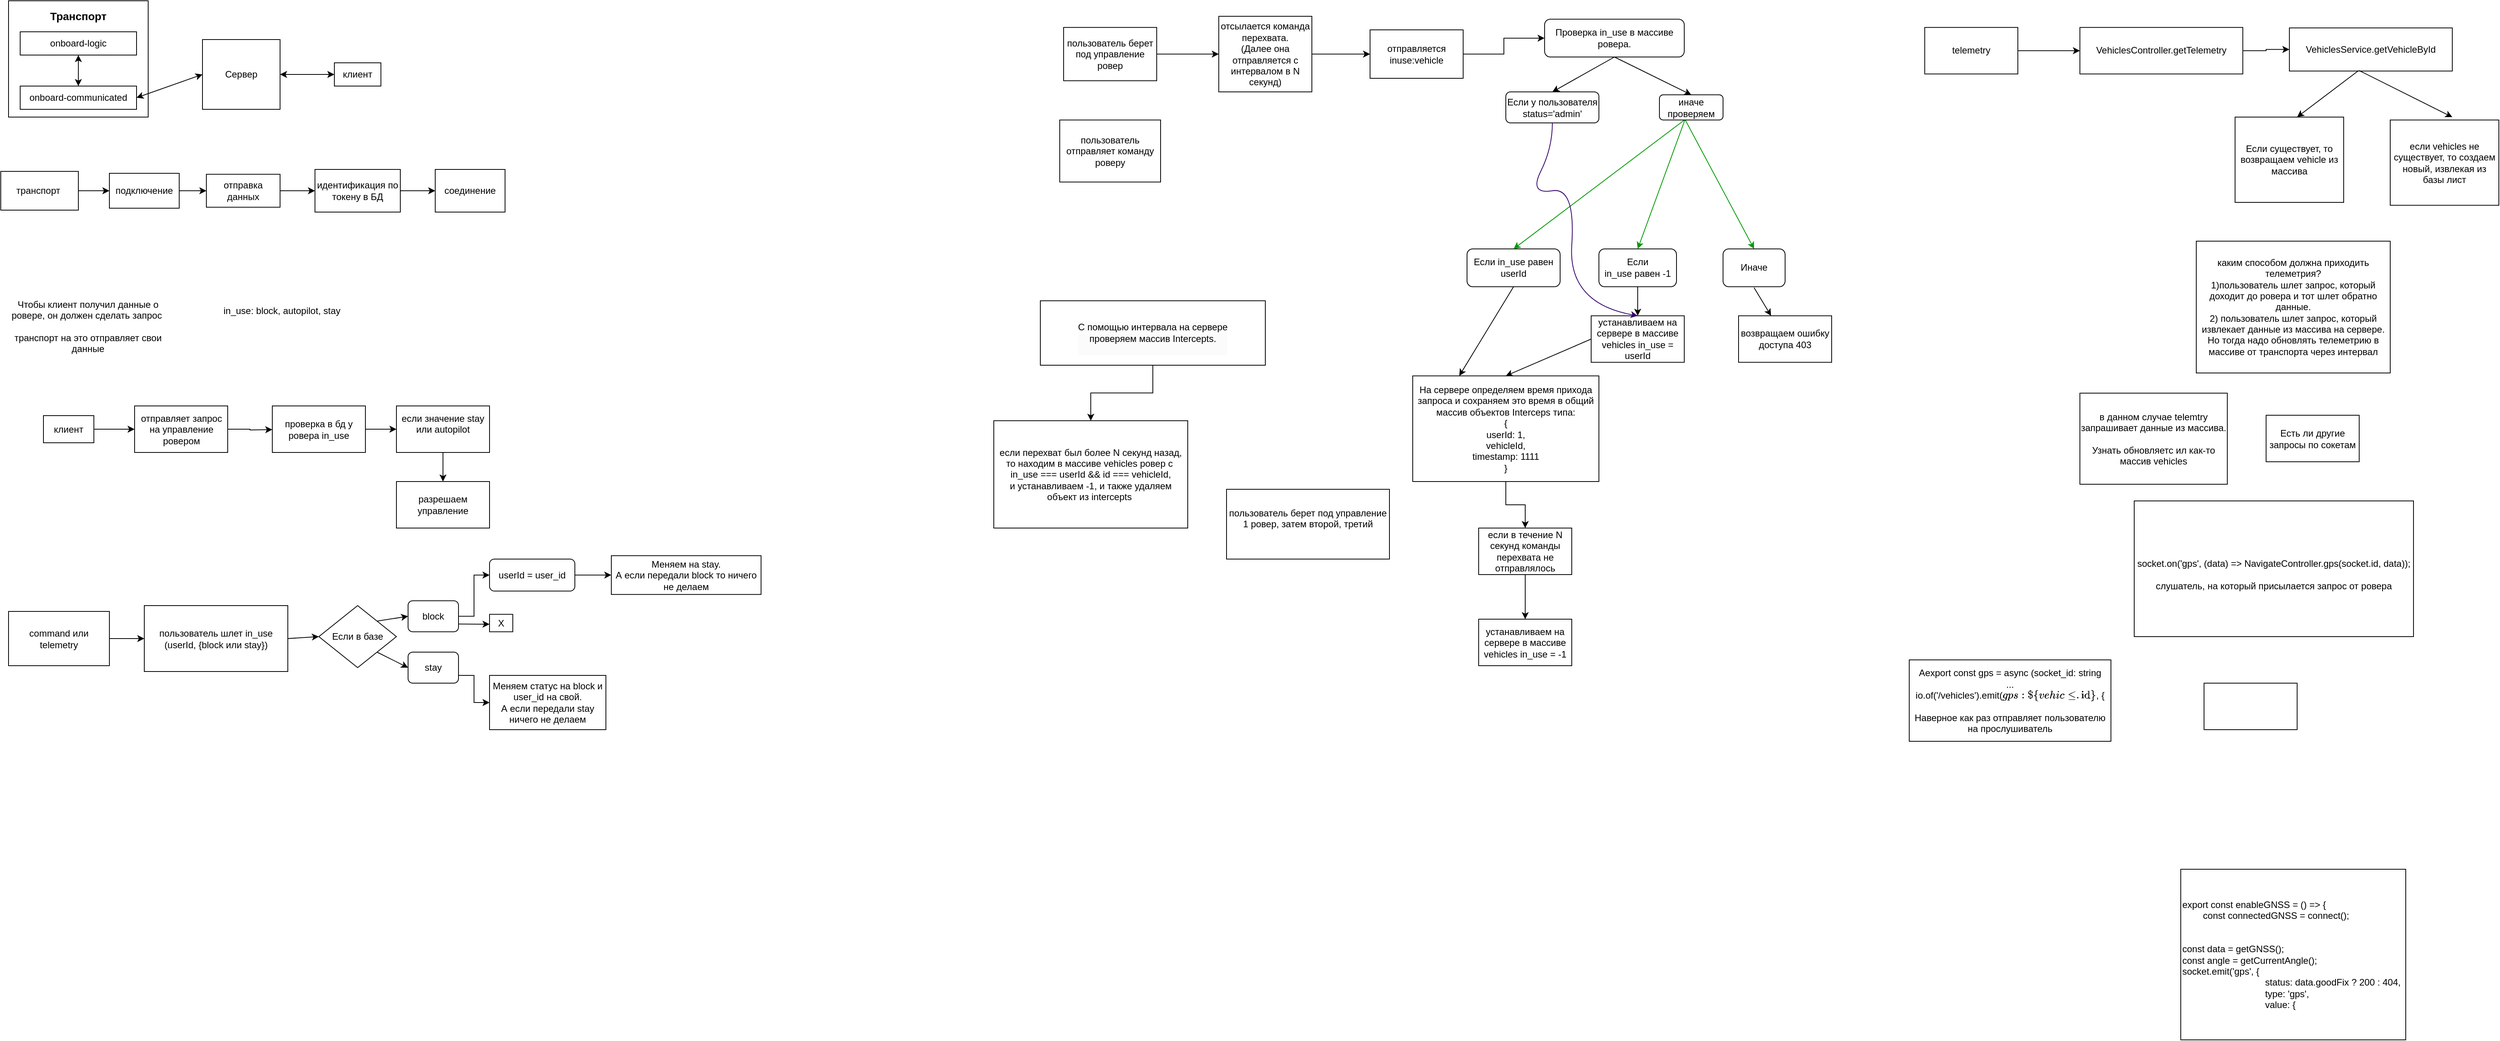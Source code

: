 <mxfile version="24.2.1" type="github">
  <diagram name="Страница — 1" id="PDdaQzykBOreic6AAFiH">
    <mxGraphModel dx="1593" dy="870" grid="1" gridSize="10" guides="1" tooltips="1" connect="1" arrows="1" fold="1" page="1" pageScale="1" pageWidth="827" pageHeight="1169" math="0" shadow="0">
      <root>
        <mxCell id="0" />
        <mxCell id="1" parent="0" />
        <mxCell id="KFAvze0ehvl6uoNBKwx2-3" value="" style="rounded=0;whiteSpace=wrap;html=1;" parent="1" vertex="1">
          <mxGeometry x="50" y="20" width="180" height="150" as="geometry" />
        </mxCell>
        <mxCell id="KFAvze0ehvl6uoNBKwx2-1" value="onboard-logic" style="rounded=0;whiteSpace=wrap;html=1;" parent="1" vertex="1">
          <mxGeometry x="65" y="60" width="150" height="30" as="geometry" />
        </mxCell>
        <mxCell id="KFAvze0ehvl6uoNBKwx2-2" value="onboard-communicated" style="rounded=0;whiteSpace=wrap;html=1;" parent="1" vertex="1">
          <mxGeometry x="65" y="130" width="150" height="30" as="geometry" />
        </mxCell>
        <mxCell id="KFAvze0ehvl6uoNBKwx2-5" value="" style="endArrow=classic;startArrow=classic;html=1;rounded=0;entryX=0.5;entryY=1;entryDx=0;entryDy=0;exitX=0.5;exitY=0;exitDx=0;exitDy=0;" parent="1" source="KFAvze0ehvl6uoNBKwx2-2" target="KFAvze0ehvl6uoNBKwx2-1" edge="1">
          <mxGeometry width="50" height="50" relative="1" as="geometry">
            <mxPoint x="360" y="230" as="sourcePoint" />
            <mxPoint x="410" y="180" as="targetPoint" />
          </mxGeometry>
        </mxCell>
        <mxCell id="KFAvze0ehvl6uoNBKwx2-7" value="Сервер" style="rounded=0;whiteSpace=wrap;html=1;" parent="1" vertex="1">
          <mxGeometry x="300" y="70" width="100" height="90" as="geometry" />
        </mxCell>
        <mxCell id="KFAvze0ehvl6uoNBKwx2-8" value="клиент" style="whiteSpace=wrap;html=1;rounded=0;" parent="1" vertex="1">
          <mxGeometry x="470" y="100" width="60" height="30" as="geometry" />
        </mxCell>
        <mxCell id="KFAvze0ehvl6uoNBKwx2-11" value="" style="endArrow=classic;startArrow=classic;html=1;rounded=0;entryX=0;entryY=0.5;entryDx=0;entryDy=0;exitX=1;exitY=0.5;exitDx=0;exitDy=0;" parent="1" source="KFAvze0ehvl6uoNBKwx2-7" target="KFAvze0ehvl6uoNBKwx2-8" edge="1">
          <mxGeometry width="50" height="50" relative="1" as="geometry">
            <mxPoint x="360" y="230" as="sourcePoint" />
            <mxPoint x="410" y="180" as="targetPoint" />
          </mxGeometry>
        </mxCell>
        <mxCell id="KFAvze0ehvl6uoNBKwx2-12" value="" style="endArrow=classic;startArrow=classic;html=1;rounded=0;exitX=1;exitY=0.5;exitDx=0;exitDy=0;entryX=0;entryY=0.5;entryDx=0;entryDy=0;" parent="1" source="KFAvze0ehvl6uoNBKwx2-2" target="KFAvze0ehvl6uoNBKwx2-7" edge="1">
          <mxGeometry width="50" height="50" relative="1" as="geometry">
            <mxPoint x="360" y="230" as="sourcePoint" />
            <mxPoint x="410" y="180" as="targetPoint" />
          </mxGeometry>
        </mxCell>
        <mxCell id="KFAvze0ehvl6uoNBKwx2-16" value="" style="edgeStyle=orthogonalEdgeStyle;rounded=0;orthogonalLoop=1;jettySize=auto;html=1;" parent="1" source="KFAvze0ehvl6uoNBKwx2-13" target="KFAvze0ehvl6uoNBKwx2-15" edge="1">
          <mxGeometry relative="1" as="geometry" />
        </mxCell>
        <mxCell id="KFAvze0ehvl6uoNBKwx2-13" value="транспорт&amp;nbsp;" style="rounded=0;whiteSpace=wrap;html=1;" parent="1" vertex="1">
          <mxGeometry x="40" y="240" width="100" height="50" as="geometry" />
        </mxCell>
        <mxCell id="KFAvze0ehvl6uoNBKwx2-14" value="Транспорт" style="text;html=1;align=center;verticalAlign=middle;whiteSpace=wrap;rounded=0;fontStyle=1;fontSize=14;" parent="1" vertex="1">
          <mxGeometry x="105" y="25" width="70" height="30" as="geometry" />
        </mxCell>
        <mxCell id="KFAvze0ehvl6uoNBKwx2-18" value="" style="edgeStyle=orthogonalEdgeStyle;rounded=0;orthogonalLoop=1;jettySize=auto;html=1;" parent="1" source="KFAvze0ehvl6uoNBKwx2-15" target="KFAvze0ehvl6uoNBKwx2-17" edge="1">
          <mxGeometry relative="1" as="geometry" />
        </mxCell>
        <mxCell id="KFAvze0ehvl6uoNBKwx2-15" value="подключение" style="whiteSpace=wrap;html=1;rounded=0;" parent="1" vertex="1">
          <mxGeometry x="180" y="242.5" width="90" height="45" as="geometry" />
        </mxCell>
        <mxCell id="KFAvze0ehvl6uoNBKwx2-20" value="" style="edgeStyle=orthogonalEdgeStyle;rounded=0;orthogonalLoop=1;jettySize=auto;html=1;" parent="1" source="KFAvze0ehvl6uoNBKwx2-17" target="KFAvze0ehvl6uoNBKwx2-19" edge="1">
          <mxGeometry relative="1" as="geometry" />
        </mxCell>
        <mxCell id="KFAvze0ehvl6uoNBKwx2-17" value="отправка данных" style="whiteSpace=wrap;html=1;rounded=0;" parent="1" vertex="1">
          <mxGeometry x="305" y="243.75" width="95" height="42.5" as="geometry" />
        </mxCell>
        <mxCell id="KFAvze0ehvl6uoNBKwx2-22" value="" style="edgeStyle=orthogonalEdgeStyle;rounded=0;orthogonalLoop=1;jettySize=auto;html=1;" parent="1" source="KFAvze0ehvl6uoNBKwx2-19" target="KFAvze0ehvl6uoNBKwx2-21" edge="1">
          <mxGeometry relative="1" as="geometry" />
        </mxCell>
        <mxCell id="KFAvze0ehvl6uoNBKwx2-19" value="идентификация по токену в БД" style="whiteSpace=wrap;html=1;rounded=0;" parent="1" vertex="1">
          <mxGeometry x="445" y="237.5" width="110" height="55" as="geometry" />
        </mxCell>
        <mxCell id="KFAvze0ehvl6uoNBKwx2-21" value="соединение" style="whiteSpace=wrap;html=1;rounded=0;" parent="1" vertex="1">
          <mxGeometry x="600" y="237.5" width="90" height="55" as="geometry" />
        </mxCell>
        <mxCell id="KFAvze0ehvl6uoNBKwx2-24" value="Чтобы клиент получил данные о ровере, он должен сделать запрос&amp;nbsp;&lt;div&gt;&lt;br&gt;&lt;/div&gt;&lt;div&gt;транспорт на это отправляет свои данные&lt;/div&gt;" style="text;html=1;align=center;verticalAlign=middle;whiteSpace=wrap;rounded=0;" parent="1" vertex="1">
          <mxGeometry x="40" y="390" width="225" height="100" as="geometry" />
        </mxCell>
        <mxCell id="KFAvze0ehvl6uoNBKwx2-27" value="in_use: block, autopilot, stay" style="text;html=1;align=center;verticalAlign=middle;whiteSpace=wrap;rounded=0;" parent="1" vertex="1">
          <mxGeometry x="280" y="400" width="245" height="40" as="geometry" />
        </mxCell>
        <mxCell id="KFAvze0ehvl6uoNBKwx2-32" value="" style="edgeStyle=orthogonalEdgeStyle;rounded=0;orthogonalLoop=1;jettySize=auto;html=1;" parent="1" source="KFAvze0ehvl6uoNBKwx2-30" target="KFAvze0ehvl6uoNBKwx2-31" edge="1">
          <mxGeometry relative="1" as="geometry" />
        </mxCell>
        <mxCell id="KFAvze0ehvl6uoNBKwx2-30" value="клиент" style="rounded=0;whiteSpace=wrap;html=1;" parent="1" vertex="1">
          <mxGeometry x="95" y="555" width="65" height="35" as="geometry" />
        </mxCell>
        <mxCell id="KFAvze0ehvl6uoNBKwx2-36" value="" style="edgeStyle=orthogonalEdgeStyle;rounded=0;orthogonalLoop=1;jettySize=auto;html=1;" parent="1" source="KFAvze0ehvl6uoNBKwx2-31" edge="1">
          <mxGeometry relative="1" as="geometry">
            <mxPoint x="390" y="573" as="targetPoint" />
          </mxGeometry>
        </mxCell>
        <mxCell id="KFAvze0ehvl6uoNBKwx2-31" value="отправляет запрос на управление ровером" style="whiteSpace=wrap;html=1;rounded=0;" parent="1" vertex="1">
          <mxGeometry x="212.5" y="542.5" width="120" height="60" as="geometry" />
        </mxCell>
        <mxCell id="KFAvze0ehvl6uoNBKwx2-38" value="" style="edgeStyle=orthogonalEdgeStyle;rounded=0;orthogonalLoop=1;jettySize=auto;html=1;" parent="1" source="KFAvze0ehvl6uoNBKwx2-37" edge="1">
          <mxGeometry relative="1" as="geometry">
            <mxPoint x="550" y="572.5" as="targetPoint" />
          </mxGeometry>
        </mxCell>
        <mxCell id="KFAvze0ehvl6uoNBKwx2-37" value="проверка в бд у ровера in_use" style="whiteSpace=wrap;html=1;rounded=0;" parent="1" vertex="1">
          <mxGeometry x="390" y="542.5" width="120" height="60" as="geometry" />
        </mxCell>
        <mxCell id="KFAvze0ehvl6uoNBKwx2-41" value="" style="edgeStyle=orthogonalEdgeStyle;rounded=0;orthogonalLoop=1;jettySize=auto;html=1;" parent="1" source="KFAvze0ehvl6uoNBKwx2-39" target="KFAvze0ehvl6uoNBKwx2-40" edge="1">
          <mxGeometry relative="1" as="geometry" />
        </mxCell>
        <mxCell id="KFAvze0ehvl6uoNBKwx2-39" value="&#xa;&lt;span style=&quot;color: rgb(0, 0, 0); font-family: Helvetica; font-size: 12px; font-style: normal; font-variant-ligatures: normal; font-variant-caps: normal; font-weight: 400; letter-spacing: normal; orphans: 2; text-align: center; text-indent: 0px; text-transform: none; widows: 2; word-spacing: 0px; -webkit-text-stroke-width: 0px; white-space: normal; background-color: rgb(251, 251, 251); text-decoration-thickness: initial; text-decoration-style: initial; text-decoration-color: initial; display: inline !important; float: none;&quot;&gt;если значение stay или autopilot&lt;/span&gt;&#xa;&#xa;" style="rounded=0;whiteSpace=wrap;html=1;" parent="1" vertex="1">
          <mxGeometry x="550" y="542.5" width="120" height="60" as="geometry" />
        </mxCell>
        <mxCell id="KFAvze0ehvl6uoNBKwx2-40" value="разрешаем управление" style="whiteSpace=wrap;html=1;rounded=0;" parent="1" vertex="1">
          <mxGeometry x="550" y="640" width="120" height="60" as="geometry" />
        </mxCell>
        <mxCell id="KFAvze0ehvl6uoNBKwx2-45" value="" style="edgeStyle=orthogonalEdgeStyle;rounded=0;orthogonalLoop=1;jettySize=auto;html=1;" parent="1" source="KFAvze0ehvl6uoNBKwx2-43" target="KFAvze0ehvl6uoNBKwx2-44" edge="1">
          <mxGeometry relative="1" as="geometry" />
        </mxCell>
        <mxCell id="KFAvze0ehvl6uoNBKwx2-43" value="command или telemetry" style="rounded=0;whiteSpace=wrap;html=1;" parent="1" vertex="1">
          <mxGeometry x="50" y="807.5" width="130" height="70" as="geometry" />
        </mxCell>
        <mxCell id="KFAvze0ehvl6uoNBKwx2-44" value="пользователь шлет in_use (userId, {block или stay})" style="whiteSpace=wrap;html=1;rounded=0;" parent="1" vertex="1">
          <mxGeometry x="225" y="800" width="185" height="85" as="geometry" />
        </mxCell>
        <mxCell id="KFAvze0ehvl6uoNBKwx2-47" value="stay" style="rounded=1;whiteSpace=wrap;html=1;" parent="1" vertex="1">
          <mxGeometry x="565" y="860" width="65" height="40" as="geometry" />
        </mxCell>
        <mxCell id="KFAvze0ehvl6uoNBKwx2-55" style="edgeStyle=orthogonalEdgeStyle;rounded=0;orthogonalLoop=1;jettySize=auto;html=1;entryX=0;entryY=0.5;entryDx=0;entryDy=0;" parent="1" source="KFAvze0ehvl6uoNBKwx2-48" target="KFAvze0ehvl6uoNBKwx2-62" edge="1">
          <mxGeometry relative="1" as="geometry">
            <mxPoint x="660" y="813.75" as="targetPoint" />
          </mxGeometry>
        </mxCell>
        <mxCell id="KFAvze0ehvl6uoNBKwx2-48" value="block" style="rounded=1;whiteSpace=wrap;html=1;" parent="1" vertex="1">
          <mxGeometry x="565" y="793.75" width="65" height="40" as="geometry" />
        </mxCell>
        <mxCell id="KFAvze0ehvl6uoNBKwx2-50" value="" style="endArrow=classic;html=1;rounded=0;entryX=0;entryY=0.5;entryDx=0;entryDy=0;exitX=1;exitY=0;exitDx=0;exitDy=0;" parent="1" source="KFAvze0ehvl6uoNBKwx2-60" target="KFAvze0ehvl6uoNBKwx2-48" edge="1">
          <mxGeometry width="50" height="50" relative="1" as="geometry">
            <mxPoint x="520" y="790" as="sourcePoint" />
            <mxPoint x="520" y="921.25" as="targetPoint" />
          </mxGeometry>
        </mxCell>
        <mxCell id="KFAvze0ehvl6uoNBKwx2-51" value="" style="endArrow=classic;html=1;rounded=0;entryX=0;entryY=0.5;entryDx=0;entryDy=0;exitX=1;exitY=1;exitDx=0;exitDy=0;" parent="1" source="KFAvze0ehvl6uoNBKwx2-60" target="KFAvze0ehvl6uoNBKwx2-47" edge="1">
          <mxGeometry width="50" height="50" relative="1" as="geometry">
            <mxPoint x="530" y="841.25" as="sourcePoint" />
            <mxPoint x="575" y="824.25" as="targetPoint" />
          </mxGeometry>
        </mxCell>
        <mxCell id="KFAvze0ehvl6uoNBKwx2-57" value="Меняем статус на block и user_id на свой.&lt;div&gt;А если передали stay ничего не делаем&lt;/div&gt;" style="rounded=0;whiteSpace=wrap;html=1;" parent="1" vertex="1">
          <mxGeometry x="670" y="890" width="150" height="70" as="geometry" />
        </mxCell>
        <mxCell id="KFAvze0ehvl6uoNBKwx2-58" style="edgeStyle=orthogonalEdgeStyle;rounded=0;orthogonalLoop=1;jettySize=auto;html=1;entryX=0;entryY=0.5;entryDx=0;entryDy=0;exitX=1;exitY=0.75;exitDx=0;exitDy=0;" parent="1" source="KFAvze0ehvl6uoNBKwx2-47" target="KFAvze0ehvl6uoNBKwx2-57" edge="1">
          <mxGeometry relative="1" as="geometry">
            <mxPoint x="710" y="880" as="sourcePoint" />
          </mxGeometry>
        </mxCell>
        <mxCell id="KFAvze0ehvl6uoNBKwx2-60" value="Если в базе" style="rhombus;whiteSpace=wrap;html=1;" parent="1" vertex="1">
          <mxGeometry x="450" y="800" width="100" height="80" as="geometry" />
        </mxCell>
        <mxCell id="KFAvze0ehvl6uoNBKwx2-61" value="" style="endArrow=classic;html=1;rounded=0;exitX=1;exitY=0.5;exitDx=0;exitDy=0;entryX=0;entryY=0.5;entryDx=0;entryDy=0;" parent="1" source="KFAvze0ehvl6uoNBKwx2-44" target="KFAvze0ehvl6uoNBKwx2-60" edge="1">
          <mxGeometry width="50" height="50" relative="1" as="geometry">
            <mxPoint x="500" y="880" as="sourcePoint" />
            <mxPoint x="550" y="830" as="targetPoint" />
          </mxGeometry>
        </mxCell>
        <mxCell id="KFAvze0ehvl6uoNBKwx2-72" value="" style="edgeStyle=orthogonalEdgeStyle;rounded=0;orthogonalLoop=1;jettySize=auto;html=1;" parent="1" source="KFAvze0ehvl6uoNBKwx2-62" target="KFAvze0ehvl6uoNBKwx2-71" edge="1">
          <mxGeometry relative="1" as="geometry" />
        </mxCell>
        <mxCell id="KFAvze0ehvl6uoNBKwx2-62" value="userId = user_id" style="rounded=1;whiteSpace=wrap;html=1;" parent="1" vertex="1">
          <mxGeometry x="670" y="740" width="110" height="41.25" as="geometry" />
        </mxCell>
        <mxCell id="KFAvze0ehvl6uoNBKwx2-67" value="" style="endArrow=classic;html=1;rounded=0;exitX=1;exitY=0.75;exitDx=0;exitDy=0;" parent="1" source="KFAvze0ehvl6uoNBKwx2-48" edge="1">
          <mxGeometry width="50" height="50" relative="1" as="geometry">
            <mxPoint x="500" y="880" as="sourcePoint" />
            <mxPoint x="670" y="824" as="targetPoint" />
          </mxGeometry>
        </mxCell>
        <mxCell id="KFAvze0ehvl6uoNBKwx2-68" value="X" style="rounded=0;whiteSpace=wrap;html=1;" parent="1" vertex="1">
          <mxGeometry x="670" y="811.25" width="30" height="22.5" as="geometry" />
        </mxCell>
        <mxCell id="KFAvze0ehvl6uoNBKwx2-71" value="Меняем на stay.&lt;div&gt;А если передали block то ничего не делаем&lt;/div&gt;" style="rounded=0;whiteSpace=wrap;html=1;" parent="1" vertex="1">
          <mxGeometry x="827" y="735.63" width="193" height="50" as="geometry" />
        </mxCell>
        <mxCell id="9auZhLa56EZGkthZAqke-3" value="" style="edgeStyle=orthogonalEdgeStyle;rounded=0;orthogonalLoop=1;jettySize=auto;html=1;entryX=0;entryY=0.5;entryDx=0;entryDy=0;" parent="1" source="9auZhLa56EZGkthZAqke-1" target="9auZhLa56EZGkthZAqke-12" edge="1">
          <mxGeometry relative="1" as="geometry">
            <mxPoint x="1560" y="32.5" as="targetPoint" />
          </mxGeometry>
        </mxCell>
        <mxCell id="9auZhLa56EZGkthZAqke-1" value="пользователь берет под управление ровер" style="rounded=0;whiteSpace=wrap;html=1;" parent="1" vertex="1">
          <mxGeometry x="1410" y="54.38" width="120" height="68.75" as="geometry" />
        </mxCell>
        <mxCell id="9auZhLa56EZGkthZAqke-5" value="" style="edgeStyle=orthogonalEdgeStyle;rounded=0;orthogonalLoop=1;jettySize=auto;html=1;" parent="1" source="9auZhLa56EZGkthZAqke-2" target="9auZhLa56EZGkthZAqke-15" edge="1">
          <mxGeometry relative="1" as="geometry">
            <mxPoint x="1970" y="88.5" as="targetPoint" />
          </mxGeometry>
        </mxCell>
        <mxCell id="9auZhLa56EZGkthZAqke-2" value="отправляется inuse:vehicle" style="whiteSpace=wrap;html=1;rounded=0;" parent="1" vertex="1">
          <mxGeometry x="1805" y="57.5" width="120" height="62.5" as="geometry" />
        </mxCell>
        <mxCell id="9auZhLa56EZGkthZAqke-12" value="отсылается команда перехвата.&lt;div&gt;(Далее она отправляется с интервалом&amp;nbsp;&lt;span style=&quot;background-color: initial;&quot;&gt;в N секунд&lt;/span&gt;&lt;span style=&quot;background-color: initial;&quot;&gt;)&lt;/span&gt;&lt;/div&gt;" style="rounded=0;whiteSpace=wrap;html=1;" parent="1" vertex="1">
          <mxGeometry x="1610" y="40" width="120" height="97.5" as="geometry" />
        </mxCell>
        <mxCell id="9auZhLa56EZGkthZAqke-14" value="" style="endArrow=classic;html=1;rounded=0;exitX=1;exitY=0.5;exitDx=0;exitDy=0;entryX=0;entryY=0.5;entryDx=0;entryDy=0;" parent="1" source="9auZhLa56EZGkthZAqke-12" target="9auZhLa56EZGkthZAqke-2" edge="1">
          <mxGeometry width="50" height="50" relative="1" as="geometry">
            <mxPoint x="1920" y="342.5" as="sourcePoint" />
            <mxPoint x="1970" y="292.5" as="targetPoint" />
          </mxGeometry>
        </mxCell>
        <mxCell id="9auZhLa56EZGkthZAqke-15" value="Проверка in_use в массиве ровера." style="rounded=1;whiteSpace=wrap;html=1;" parent="1" vertex="1">
          <mxGeometry x="2030" y="43.75" width="180" height="48.75" as="geometry" />
        </mxCell>
        <mxCell id="9auZhLa56EZGkthZAqke-16" value="Иначе" style="rounded=1;whiteSpace=wrap;html=1;" parent="1" vertex="1">
          <mxGeometry x="2260" y="340" width="80" height="48.75" as="geometry" />
        </mxCell>
        <mxCell id="9auZhLa56EZGkthZAqke-17" value="Если in_use равен userId" style="rounded=1;whiteSpace=wrap;html=1;" parent="1" vertex="1">
          <mxGeometry x="1930" y="340" width="120" height="48.75" as="geometry" />
        </mxCell>
        <mxCell id="9auZhLa56EZGkthZAqke-18" value="Если in_use&amp;nbsp;равен -1" style="rounded=1;whiteSpace=wrap;html=1;" parent="1" vertex="1">
          <mxGeometry x="2100" y="340" width="100" height="48.75" as="geometry" />
        </mxCell>
        <mxCell id="9auZhLa56EZGkthZAqke-20" value="" style="endArrow=classic;html=1;rounded=0;entryX=0.5;entryY=0;entryDx=0;entryDy=0;exitX=0.402;exitY=0.985;exitDx=0;exitDy=0;exitPerimeter=0;strokeColor=#009900;" parent="1" source="9auZhLa56EZGkthZAqke-41" target="9auZhLa56EZGkthZAqke-18" edge="1">
          <mxGeometry width="50" height="50" relative="1" as="geometry">
            <mxPoint x="2130" y="270" as="sourcePoint" />
            <mxPoint x="1970" y="432.5" as="targetPoint" />
          </mxGeometry>
        </mxCell>
        <mxCell id="9auZhLa56EZGkthZAqke-21" value="" style="endArrow=classic;html=1;rounded=0;entryX=0.5;entryY=0;entryDx=0;entryDy=0;exitX=0.39;exitY=0.923;exitDx=0;exitDy=0;exitPerimeter=0;strokeColor=#009900;" parent="1" source="9auZhLa56EZGkthZAqke-41" target="9auZhLa56EZGkthZAqke-16" edge="1">
          <mxGeometry width="50" height="50" relative="1" as="geometry">
            <mxPoint x="2190" y="280" as="sourcePoint" />
            <mxPoint x="2140" y="302.5" as="targetPoint" />
          </mxGeometry>
        </mxCell>
        <mxCell id="9auZhLa56EZGkthZAqke-22" value="" style="endArrow=classic;html=1;rounded=0;entryX=0.5;entryY=0;entryDx=0;entryDy=0;exitX=0.402;exitY=0.985;exitDx=0;exitDy=0;exitPerimeter=0;strokeColor=#009900;" parent="1" source="9auZhLa56EZGkthZAqke-41" target="9auZhLa56EZGkthZAqke-17" edge="1">
          <mxGeometry width="50" height="50" relative="1" as="geometry">
            <mxPoint x="2060" y="280" as="sourcePoint" />
            <mxPoint x="2250" y="302.5" as="targetPoint" />
          </mxGeometry>
        </mxCell>
        <mxCell id="9auZhLa56EZGkthZAqke-24" value="" style="endArrow=classic;html=1;rounded=0;" parent="1" target="9auZhLa56EZGkthZAqke-25" edge="1">
          <mxGeometry width="50" height="50" relative="1" as="geometry">
            <mxPoint x="2300" y="390" as="sourcePoint" />
            <mxPoint x="2300" y="460" as="targetPoint" />
          </mxGeometry>
        </mxCell>
        <mxCell id="9auZhLa56EZGkthZAqke-25" value="возвращаем ошибку доступа 403" style="rounded=0;whiteSpace=wrap;html=1;" parent="1" vertex="1">
          <mxGeometry x="2280" y="426.25" width="120" height="60" as="geometry" />
        </mxCell>
        <mxCell id="9auZhLa56EZGkthZAqke-26" value="" style="endArrow=classic;html=1;rounded=0;" parent="1" target="9auZhLa56EZGkthZAqke-27" edge="1">
          <mxGeometry width="50" height="50" relative="1" as="geometry">
            <mxPoint x="2150" y="388.75" as="sourcePoint" />
            <mxPoint x="2150" y="458.75" as="targetPoint" />
          </mxGeometry>
        </mxCell>
        <mxCell id="9auZhLa56EZGkthZAqke-27" value="устанавливаем на сервере в массиве vehicles in_use = userId" style="rounded=0;whiteSpace=wrap;html=1;" parent="1" vertex="1">
          <mxGeometry x="2090" y="426.25" width="120" height="60" as="geometry" />
        </mxCell>
        <mxCell id="9auZhLa56EZGkthZAqke-29" value="" style="endArrow=classic;html=1;rounded=0;exitX=0;exitY=0.5;exitDx=0;exitDy=0;entryX=0.5;entryY=0;entryDx=0;entryDy=0;" parent="1" source="9auZhLa56EZGkthZAqke-27" target="9auZhLa56EZGkthZAqke-46" edge="1">
          <mxGeometry width="50" height="50" relative="1" as="geometry">
            <mxPoint x="1990" y="490" as="sourcePoint" />
            <mxPoint x="2038.611" y="502.5" as="targetPoint" />
          </mxGeometry>
        </mxCell>
        <mxCell id="9auZhLa56EZGkthZAqke-33" value="" style="edgeStyle=orthogonalEdgeStyle;rounded=0;orthogonalLoop=1;jettySize=auto;html=1;exitX=0.5;exitY=1;exitDx=0;exitDy=0;" parent="1" source="9auZhLa56EZGkthZAqke-46" target="9auZhLa56EZGkthZAqke-32" edge="1">
          <mxGeometry relative="1" as="geometry">
            <mxPoint x="1990" y="590" as="sourcePoint" />
          </mxGeometry>
        </mxCell>
        <mxCell id="9auZhLa56EZGkthZAqke-31" value="" style="endArrow=classic;html=1;rounded=0;exitX=0.5;exitY=1;exitDx=0;exitDy=0;entryX=0.25;entryY=0;entryDx=0;entryDy=0;" parent="1" source="9auZhLa56EZGkthZAqke-17" target="9auZhLa56EZGkthZAqke-46" edge="1">
          <mxGeometry width="50" height="50" relative="1" as="geometry">
            <mxPoint x="2100" y="466" as="sourcePoint" />
            <mxPoint x="1960" y="470" as="targetPoint" />
          </mxGeometry>
        </mxCell>
        <mxCell id="9auZhLa56EZGkthZAqke-35" value="" style="edgeStyle=orthogonalEdgeStyle;rounded=0;orthogonalLoop=1;jettySize=auto;html=1;entryX=0.5;entryY=0;entryDx=0;entryDy=0;" parent="1" source="9auZhLa56EZGkthZAqke-32" target="9auZhLa56EZGkthZAqke-34" edge="1">
          <mxGeometry relative="1" as="geometry">
            <mxPoint x="1990" y="820" as="targetPoint" />
          </mxGeometry>
        </mxCell>
        <mxCell id="9auZhLa56EZGkthZAqke-32" value="если в течение N секунд команды перехвата не отправлялось" style="whiteSpace=wrap;html=1;rounded=0;" parent="1" vertex="1">
          <mxGeometry x="1945" y="700" width="120" height="60" as="geometry" />
        </mxCell>
        <mxCell id="9auZhLa56EZGkthZAqke-34" value="устанавливаем на сервере в массиве vehicles in_use = -1" style="whiteSpace=wrap;html=1;rounded=0;" parent="1" vertex="1">
          <mxGeometry x="1945" y="817.5" width="120" height="60" as="geometry" />
        </mxCell>
        <mxCell id="9auZhLa56EZGkthZAqke-40" value="Если у пользователя status=&#39;admin&#39;" style="rounded=1;whiteSpace=wrap;html=1;" parent="1" vertex="1">
          <mxGeometry x="1980" y="137.5" width="120" height="40" as="geometry" />
        </mxCell>
        <mxCell id="9auZhLa56EZGkthZAqke-41" value="иначе&lt;br&gt;проверяем" style="rounded=1;whiteSpace=wrap;html=1;" parent="1" vertex="1">
          <mxGeometry x="2178" y="141.25" width="82" height="32.5" as="geometry" />
        </mxCell>
        <mxCell id="9auZhLa56EZGkthZAqke-42" value="" style="curved=1;endArrow=classic;html=1;rounded=0;exitX=0.5;exitY=1;exitDx=0;exitDy=0;entryX=0.5;entryY=0;entryDx=0;entryDy=0;strokeColor=#330066;" parent="1" source="9auZhLa56EZGkthZAqke-40" target="9auZhLa56EZGkthZAqke-27" edge="1">
          <mxGeometry width="50" height="50" relative="1" as="geometry">
            <mxPoint x="2120" y="250" as="sourcePoint" />
            <mxPoint x="2170" y="200" as="targetPoint" />
            <Array as="points">
              <mxPoint x="2040" y="210" />
              <mxPoint x="2010" y="270" />
              <mxPoint x="2070" y="260" />
              <mxPoint x="2060" y="410" />
            </Array>
          </mxGeometry>
        </mxCell>
        <mxCell id="9auZhLa56EZGkthZAqke-43" value="" style="endArrow=classic;html=1;rounded=0;entryX=0.5;entryY=0;entryDx=0;entryDy=0;" parent="1" target="9auZhLa56EZGkthZAqke-41" edge="1">
          <mxGeometry width="50" height="50" relative="1" as="geometry">
            <mxPoint x="2120" y="92.5" as="sourcePoint" />
            <mxPoint x="2140" y="162.5" as="targetPoint" />
          </mxGeometry>
        </mxCell>
        <mxCell id="9auZhLa56EZGkthZAqke-44" value="" style="endArrow=classic;html=1;rounded=0;entryX=0.5;entryY=0;entryDx=0;entryDy=0;exitX=0.5;exitY=1;exitDx=0;exitDy=0;" parent="1" source="9auZhLa56EZGkthZAqke-15" target="9auZhLa56EZGkthZAqke-40" edge="1">
          <mxGeometry width="50" height="50" relative="1" as="geometry">
            <mxPoint x="2130" y="102.5" as="sourcePoint" />
            <mxPoint x="2229" y="151" as="targetPoint" />
          </mxGeometry>
        </mxCell>
        <mxCell id="9auZhLa56EZGkthZAqke-45" value="пользователь отправляет команду роверу" style="rounded=0;whiteSpace=wrap;html=1;" parent="1" vertex="1">
          <mxGeometry x="1405" y="173.75" width="130" height="80" as="geometry" />
        </mxCell>
        <mxCell id="9auZhLa56EZGkthZAqke-46" value="&lt;div&gt;На сервере определяем время прихода запроса и сохраняем это время в общий массив объектов Interceps типа:&lt;/div&gt;&lt;div&gt;&lt;div&gt;{&lt;/div&gt;&lt;div&gt;userId: 1,&lt;/div&gt;&lt;div&gt;vehicleId,&lt;/div&gt;&lt;div&gt;timestamp: 1111&lt;/div&gt;&lt;div&gt;}&lt;/div&gt;&lt;/div&gt;" style="rounded=0;whiteSpace=wrap;html=1;" parent="1" vertex="1">
          <mxGeometry x="1860" y="503.75" width="240" height="136.25" as="geometry" />
        </mxCell>
        <mxCell id="9auZhLa56EZGkthZAqke-51" value="" style="edgeStyle=orthogonalEdgeStyle;rounded=0;orthogonalLoop=1;jettySize=auto;html=1;" parent="1" source="9auZhLa56EZGkthZAqke-48" target="9auZhLa56EZGkthZAqke-50" edge="1">
          <mxGeometry relative="1" as="geometry" />
        </mxCell>
        <mxCell id="9auZhLa56EZGkthZAqke-48" value="&lt;br&gt;&lt;span style=&quot;color: rgb(0, 0, 0); font-family: Helvetica; font-size: 12px; font-style: normal; font-variant-ligatures: normal; font-variant-caps: normal; font-weight: 400; letter-spacing: normal; orphans: 2; text-indent: 0px; text-transform: none; widows: 2; word-spacing: 0px; -webkit-text-stroke-width: 0px; white-space: normal; text-decoration-thickness: initial; text-decoration-style: initial; text-decoration-color: initial; text-align: center; background-color: rgb(251, 251, 251); float: none; display: inline !important;&quot;&gt;С помощью интервала на сервере&lt;/span&gt;&lt;div style=&quot;color: rgb(0, 0, 0); font-family: Helvetica; font-size: 12px; font-style: normal; font-variant-ligatures: normal; font-variant-caps: normal; font-weight: 400; letter-spacing: normal; orphans: 2; text-indent: 0px; text-transform: none; widows: 2; word-spacing: 0px; -webkit-text-stroke-width: 0px; white-space: normal; text-decoration-thickness: initial; text-decoration-style: initial; text-decoration-color: initial; text-align: center; background-color: rgb(251, 251, 251);&quot;&gt;проверяем массив&amp;nbsp;&lt;span style=&quot;background-color: initial;&quot;&gt;Intercepts.&lt;/span&gt;&lt;/div&gt;&lt;div style=&quot;color: rgb(0, 0, 0); font-family: Helvetica; font-size: 12px; font-style: normal; font-variant-ligatures: normal; font-variant-caps: normal; font-weight: 400; letter-spacing: normal; orphans: 2; text-indent: 0px; text-transform: none; widows: 2; word-spacing: 0px; -webkit-text-stroke-width: 0px; white-space: normal; text-decoration-thickness: initial; text-decoration-style: initial; text-decoration-color: initial; text-align: center; background-color: rgb(251, 251, 251);&quot;&gt;&lt;span style=&quot;background-color: initial;&quot;&gt;&lt;br&gt;&lt;/span&gt;&lt;/div&gt;" style="rounded=0;whiteSpace=wrap;html=1;" parent="1" vertex="1">
          <mxGeometry x="1380" y="406.87" width="290" height="83.13" as="geometry" />
        </mxCell>
        <mxCell id="9auZhLa56EZGkthZAqke-50" value="если перехват был более N секунд назад, то находим в массиве vehicles ровер с&amp;nbsp;&lt;div&gt;in_use === userId &amp;amp;&amp;amp; id === vehicleId,&lt;/div&gt;&lt;div&gt;и устанавливаем -1, и также удаляем объект из intercepts&lt;span style=&quot;background-color: initial;&quot;&gt;&amp;nbsp;&lt;/span&gt;&lt;/div&gt;" style="whiteSpace=wrap;html=1;rounded=0;" parent="1" vertex="1">
          <mxGeometry x="1320" y="561.57" width="250" height="138.43" as="geometry" />
        </mxCell>
        <mxCell id="9auZhLa56EZGkthZAqke-52" value="пользователь берет под управление 1 ровер, затем второй, третий&lt;div&gt;&lt;br&gt;&lt;/div&gt;" style="rounded=0;whiteSpace=wrap;html=1;" parent="1" vertex="1">
          <mxGeometry x="1620" y="650" width="210" height="90" as="geometry" />
        </mxCell>
        <mxCell id="dFtadkcdsyIqLcSveW0u-3" value="" style="edgeStyle=orthogonalEdgeStyle;rounded=0;orthogonalLoop=1;jettySize=auto;html=1;" edge="1" parent="1" source="dFtadkcdsyIqLcSveW0u-1" target="dFtadkcdsyIqLcSveW0u-2">
          <mxGeometry relative="1" as="geometry" />
        </mxCell>
        <mxCell id="dFtadkcdsyIqLcSveW0u-1" value="telemetry" style="rounded=0;whiteSpace=wrap;html=1;" vertex="1" parent="1">
          <mxGeometry x="2520" y="54.38" width="120" height="60" as="geometry" />
        </mxCell>
        <mxCell id="dFtadkcdsyIqLcSveW0u-5" value="" style="edgeStyle=orthogonalEdgeStyle;rounded=0;orthogonalLoop=1;jettySize=auto;html=1;" edge="1" parent="1" source="dFtadkcdsyIqLcSveW0u-2" target="dFtadkcdsyIqLcSveW0u-4">
          <mxGeometry relative="1" as="geometry" />
        </mxCell>
        <mxCell id="dFtadkcdsyIqLcSveW0u-2" value="VehiclesController.getTelemetry" style="whiteSpace=wrap;html=1;rounded=0;" vertex="1" parent="1">
          <mxGeometry x="2720" y="54.38" width="210" height="60" as="geometry" />
        </mxCell>
        <mxCell id="dFtadkcdsyIqLcSveW0u-4" value="VehiclesService.getVehicleById" style="whiteSpace=wrap;html=1;rounded=0;" vertex="1" parent="1">
          <mxGeometry x="2990" y="55" width="210" height="55.62" as="geometry" />
        </mxCell>
        <mxCell id="dFtadkcdsyIqLcSveW0u-7" value="" style="endArrow=classic;html=1;rounded=0;exitX=0.425;exitY=0.989;exitDx=0;exitDy=0;exitPerimeter=0;" edge="1" parent="1" source="dFtadkcdsyIqLcSveW0u-4">
          <mxGeometry width="50" height="50" relative="1" as="geometry">
            <mxPoint x="3160" y="370" as="sourcePoint" />
            <mxPoint x="3000" y="170" as="targetPoint" />
          </mxGeometry>
        </mxCell>
        <mxCell id="dFtadkcdsyIqLcSveW0u-8" value="если vehicles не существует, то создаем новый, извлекая из базы лист" style="rounded=0;whiteSpace=wrap;html=1;" vertex="1" parent="1">
          <mxGeometry x="3120" y="173.75" width="140" height="110" as="geometry" />
        </mxCell>
        <mxCell id="dFtadkcdsyIqLcSveW0u-9" value="" style="endArrow=classic;html=1;rounded=0;" edge="1" parent="1">
          <mxGeometry width="50" height="50" relative="1" as="geometry">
            <mxPoint x="3080" y="110" as="sourcePoint" />
            <mxPoint x="3200" y="170" as="targetPoint" />
          </mxGeometry>
        </mxCell>
        <mxCell id="dFtadkcdsyIqLcSveW0u-16" value="Если существует, то возвращаем vehicle из массива" style="rounded=0;whiteSpace=wrap;html=1;" vertex="1" parent="1">
          <mxGeometry x="2920" y="170" width="140" height="110" as="geometry" />
        </mxCell>
        <mxCell id="dFtadkcdsyIqLcSveW0u-17" value="каким способом должна приходить телеметрия?&lt;div&gt;1)пользователь шлет запрос, который доходит до ровера и тот шлет обратно данные.&lt;/div&gt;&lt;div&gt;2) пользователь шлет запрос, который извлекает данные из массива на сервере.&lt;/div&gt;&lt;div&gt;Но тогда надо обновлять телеметрию в массиве от транспорта через интервал&lt;/div&gt;" style="rounded=0;whiteSpace=wrap;html=1;" vertex="1" parent="1">
          <mxGeometry x="2870" y="330" width="250" height="170" as="geometry" />
        </mxCell>
        <mxCell id="dFtadkcdsyIqLcSveW0u-18" value="в данном случае telemtry запрашивает данные из массива.&lt;div&gt;&lt;br&gt;&lt;/div&gt;&lt;div&gt;Узнать обновляетс ил как-то массив vehicles&lt;/div&gt;" style="rounded=0;whiteSpace=wrap;html=1;" vertex="1" parent="1">
          <mxGeometry x="2720" y="526" width="190" height="117.5" as="geometry" />
        </mxCell>
        <mxCell id="dFtadkcdsyIqLcSveW0u-19" value="Есть ли другие запросы по сокетам" style="rounded=0;whiteSpace=wrap;html=1;" vertex="1" parent="1">
          <mxGeometry x="2960" y="554.5" width="120" height="60" as="geometry" />
        </mxCell>
        <mxCell id="dFtadkcdsyIqLcSveW0u-21" value="&lt;div&gt;&lt;br&gt;&lt;/div&gt;socket.on(&#39;gps&#39;, (data) =&amp;gt; NavigateController.gps(socket.id, data));&lt;div&gt;&lt;br&gt;&lt;/div&gt;&lt;div&gt;слушатель, на который присылается запрос от ровера&lt;/div&gt;" style="rounded=0;whiteSpace=wrap;html=1;" vertex="1" parent="1">
          <mxGeometry x="2790" y="665" width="360" height="175" as="geometry" />
        </mxCell>
        <mxCell id="dFtadkcdsyIqLcSveW0u-22" value="&lt;div&gt;Аexport const gps = async (socket_id: string&lt;br&gt;&lt;/div&gt;&lt;div&gt;...&lt;/div&gt;io.of(&#39;/vehicles&#39;).emit(`gps:${vehicle.id}`, {&lt;div&gt;&lt;br&gt;&lt;/div&gt;&lt;div&gt;Наверное как раз отправляет пользователю на прослушиватель&lt;/div&gt;" style="rounded=0;whiteSpace=wrap;html=1;" vertex="1" parent="1">
          <mxGeometry x="2500" y="870" width="260" height="105" as="geometry" />
        </mxCell>
        <mxCell id="dFtadkcdsyIqLcSveW0u-23" value="&lt;div&gt;export const enableGNSS = () =&amp;gt; {&lt;/div&gt;&lt;div&gt;&lt;span style=&quot;white-space: normal;&quot;&gt;&lt;span style=&quot;white-space:pre&quot;&gt;&#x9;&lt;/span&gt;const connectedGNSS = connect();&lt;/span&gt;&lt;/div&gt;&lt;div&gt;&lt;span style=&quot;white-space: normal;&quot;&gt;&lt;br&gt;&lt;/span&gt;&lt;/div&gt;&lt;div&gt;&lt;span style=&quot;white-space: normal;&quot;&gt;&lt;br&gt;&lt;/span&gt;&lt;/div&gt;&lt;div&gt;&lt;div style=&quot;&quot;&gt;const data = getGNSS();&lt;/div&gt;&lt;div style=&quot;&quot;&gt;const angle = getCurrentAngle();&lt;/div&gt;&lt;div style=&quot;&quot;&gt;socket.emit(&#39;gps&#39;, {&lt;/div&gt;&lt;div style=&quot;&quot;&gt;&lt;span style=&quot;white-space: normal;&quot;&gt;&lt;span style=&quot;white-space:pre&quot;&gt;&#x9;&#x9;&#x9;&#x9;&lt;/span&gt;status: data.goodFix ? 200 : 404,&lt;/span&gt;&lt;/div&gt;&lt;div style=&quot;&quot;&gt;&lt;span style=&quot;white-space: normal;&quot;&gt;&lt;span style=&quot;white-space:pre&quot;&gt;&#x9;&#x9;&#x9;&#x9;&lt;/span&gt;type: &#39;gps&#39;,&lt;/span&gt;&lt;/div&gt;&lt;div style=&quot;&quot;&gt;&lt;span style=&quot;white-space: normal;&quot;&gt;&lt;span style=&quot;white-space: pre;&quot;&gt;&#x9;&#x9;&#x9;&#x9;&lt;/span&gt;value: {&lt;/span&gt;&lt;/div&gt;&lt;/div&gt;" style="rounded=0;whiteSpace=wrap;html=1;align=left;" vertex="1" parent="1">
          <mxGeometry x="2850" y="1140" width="290" height="220" as="geometry" />
        </mxCell>
        <mxCell id="dFtadkcdsyIqLcSveW0u-25" value="" style="rounded=0;whiteSpace=wrap;html=1;" vertex="1" parent="1">
          <mxGeometry x="2880" y="900" width="120" height="60" as="geometry" />
        </mxCell>
      </root>
    </mxGraphModel>
  </diagram>
</mxfile>
